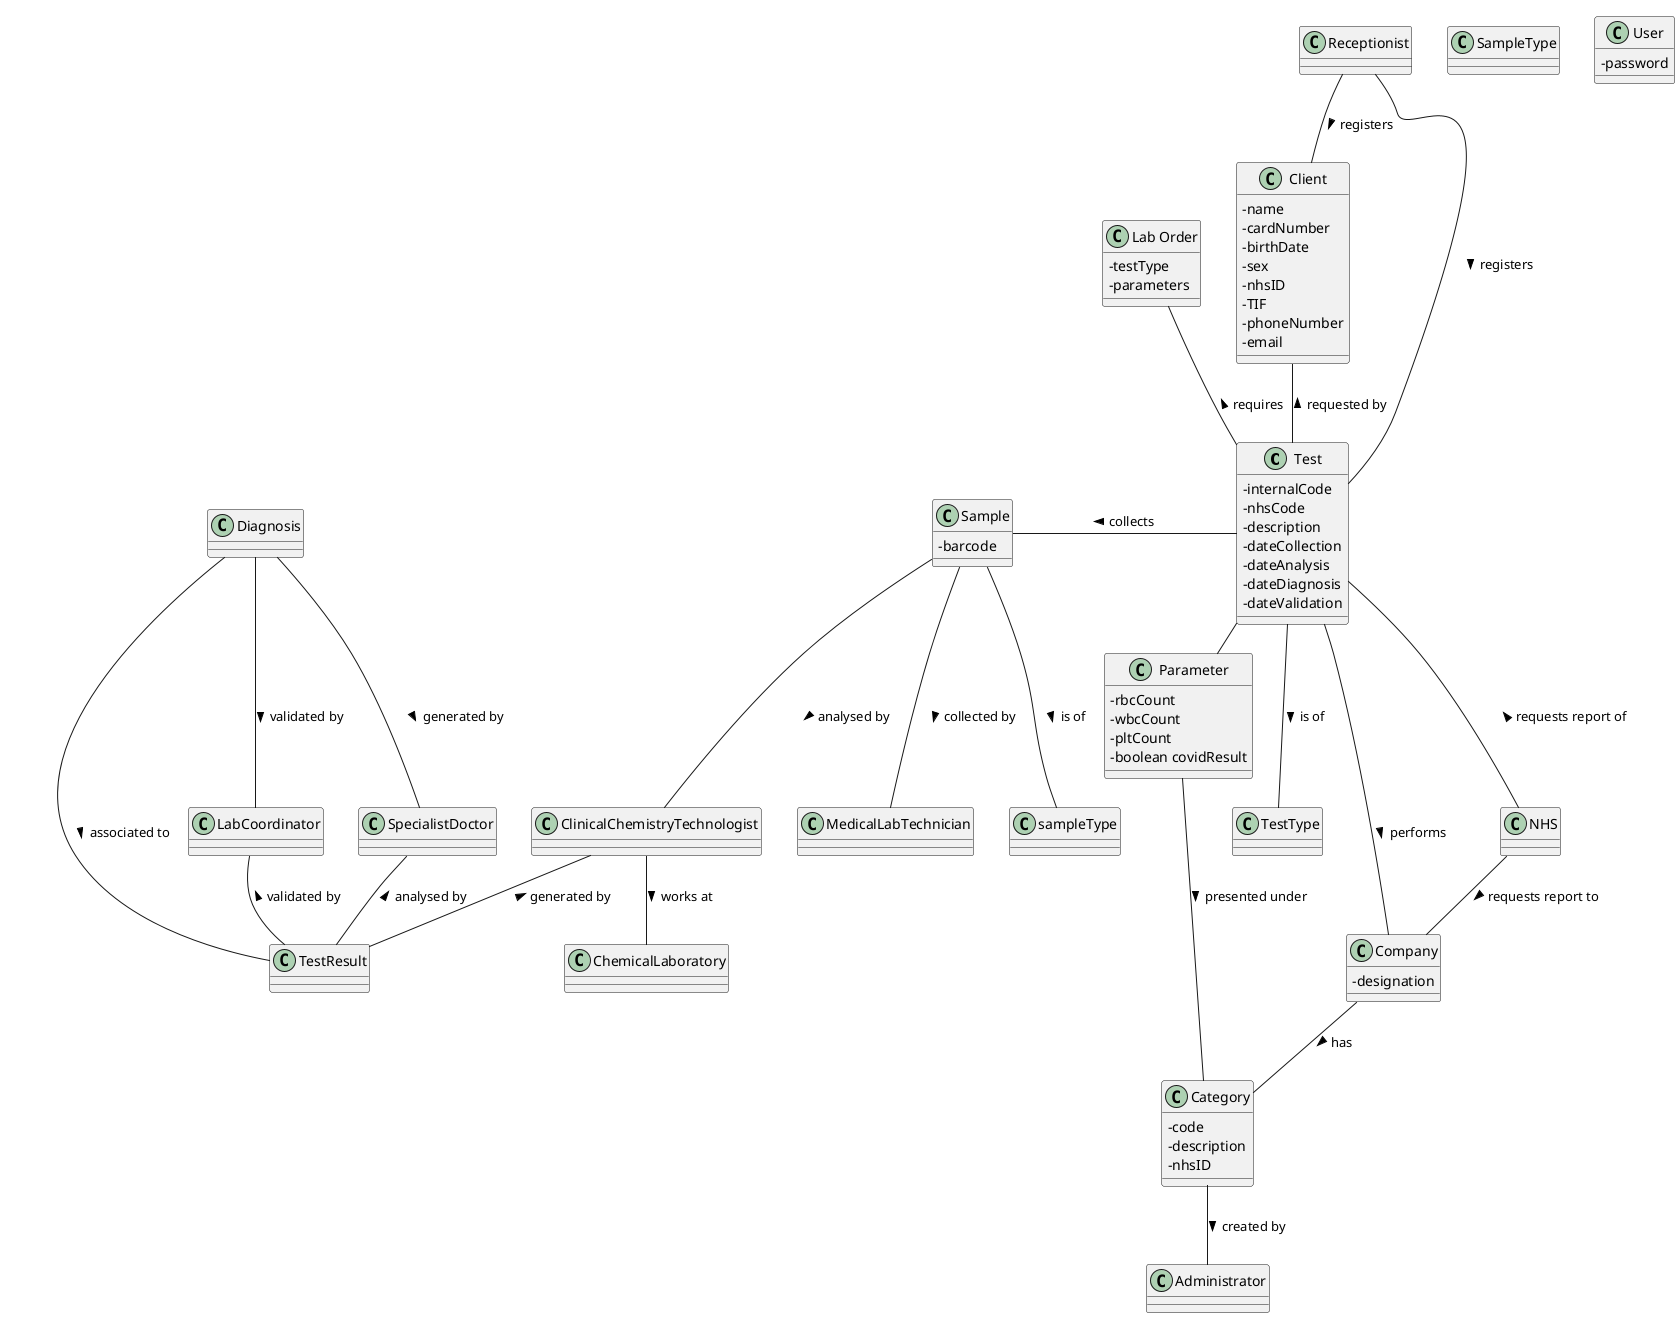 @startuml
skinparam classAttributeIconSize 0
class Test {
-internalCode 
-nhsCode 
-description 
-dateCollection 
-dateAnalysis 
-dateDiagnosis 
-dateValidation
}
class TestType
class Client {
-name 
-cardNumber 
-birthDate 
-sex 
-nhsID
-TIF
-phoneNumber
-email
}
class Sample {
-barcode
}
class Parameter {
-rbcCount 
-wbcCount 
-pltCount 
-boolean covidResult 
}
class "Lab Order" {
-testType 
-parameters 
}
class Company {
-designation
}
class Category {
-code 
-description 
-nhsID 
}
class Administrator
class SampleType
class MedicalLabTechnician
class ClinicalChemistryTechnologist
class ChemicalLaboratory
class Receptionist
class TestResult
class SpecialistDoctor
class LabCoordinator
class Diagnosis
class NHS
class User {
-password
}
Test -down- "TestType" : is of >
Test -up- Client : requested by >
Test -left- Sample : collects >
Test -right- Parameter : requests analysis of >
Test -up- "Lab Order" : requires >
Test -up- Company : performs >
Administrator -up- Category : created by <
Parameter -right- Category : presented under >
sampleType -up- Sample  : is of <
MedicalLabTechnician -up- Sample : collected by <
ClinicalChemistryTechnologist -up- Sample : analysed by <
ClinicalChemistryTechnologist -down- ChemicalLaboratory : works at >
Receptionist -down- Client : registers >
Receptionist -down- Test : registers >
TestResult -up- ClinicalChemistryTechnologist : generated by >
TestResult -up- SpecialistDoctor : analysed by >
TestResult -up- LabCoordinator : validated by >
Diagnosis -down- SpecialistDoctor : generated by >
Diagnosis -down- LabCoordinator : validated by >
Diagnosis -down- TestResult : associated to >
NHS -up- Test : requests report of >
NHS -down- Company : requests report to >
Company -down- Category : has >
@enduml